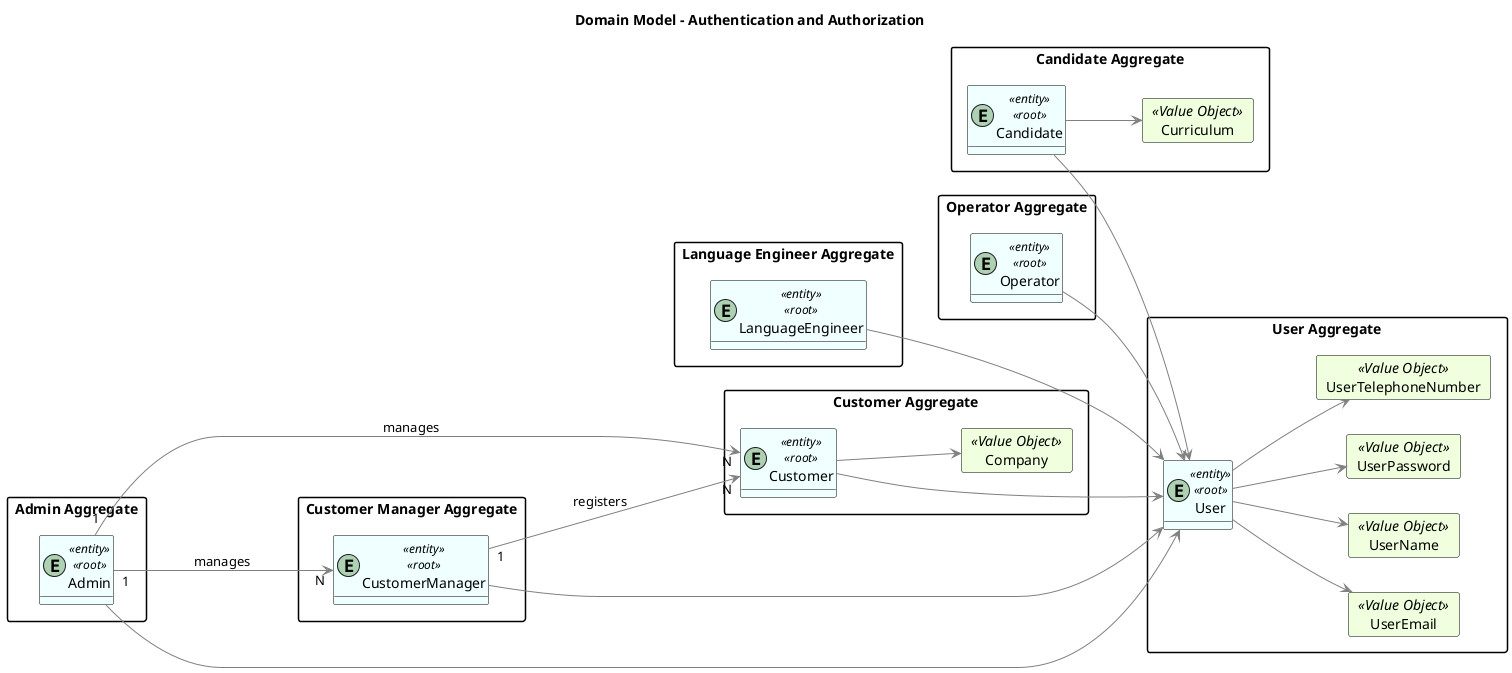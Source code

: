 @startuml
hide methods
left to right direction

Title "Domain Model - Authentication and Authorization"

skinparam class {
    LifeLineBorderColor DarkBlue
    LifeLineBackgroundColor APPLICATION
    BackgroundColor #F0FFFF
    ArrowColor grey
    BorderColor black
}

skinparam packageStyle rectangle

skinparam card {
    LifeLineBorderColor Green
    LifeLineBackgroundColor APPLICATION
    BackgroundColor #F0FFDD
    ArrowColor DarkGrey
    BorderColor Black
}

package "Customer Aggregate"{
entity Customer <<entity>><<root>>

    card Company <<Value Object>> {
    }

    Customer --> Company

}

package "Candidate Aggregate"{
entity Candidate <<entity>><<root>>

    card Curriculum <<Value Object>> {
    }

    Candidate --> Curriculum

}

package "User Aggregate"{
entity User <<entity>><<root>>

    card UserEmail <<Value Object>> {
    }
    card UserName <<Value Object>> {
    }
    card UserPassword <<Value Object>> {
    }
    card UserTelephoneNumber <<Value Object>> {
    }

    User --> UserEmail
    User --> UserName
    User --> UserTelephoneNumber
    User --> UserPassword

}

package "Language Engineer Aggregate"{
    entity LanguageEngineer <<entity>><<root>>
}

package "Admin Aggregate"{
    entity Admin <<entity>><<root>>
}

package "Customer Manager Aggregate"{
    entity CustomerManager <<entity>><<root>>
}

package "Operator Aggregate"{
    entity Operator <<entity>><<root>>
}

    Admin ---> User
    CustomerManager ---> User
    Operator --> User
    LanguageEngineer ---> User
    Customer ---> User
    Candidate --> User
    Admin "1" ---> "N" Customer : manages
    Admin "1" ---> "N" CustomerManager : manages
    CustomerManager "1" ---> "N" Customer : registers

@enduml